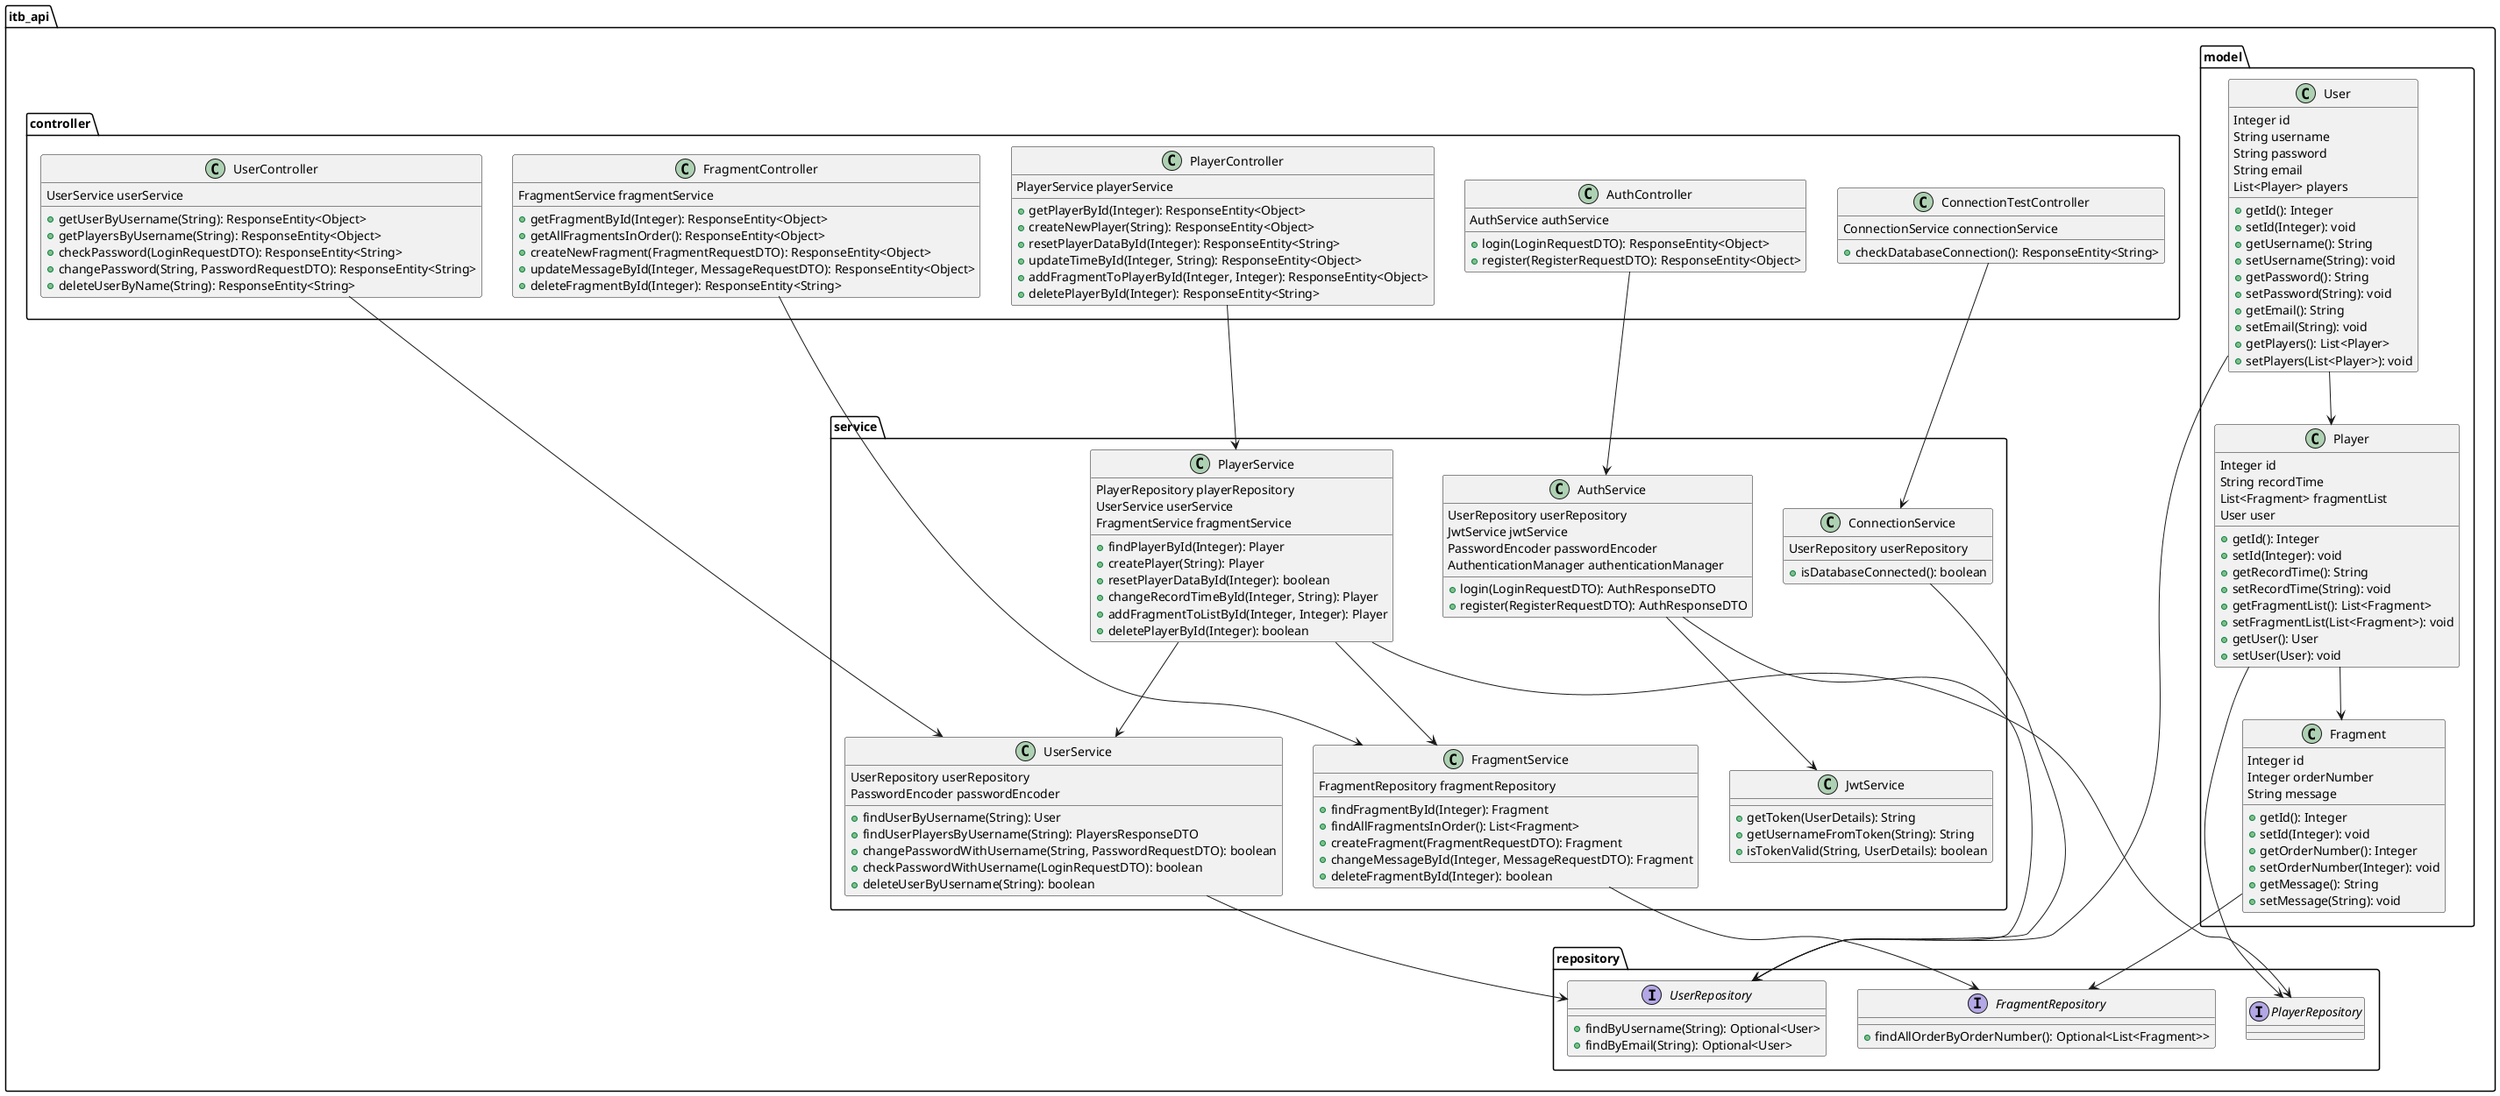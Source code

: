 @startuml itb_api_diagram
top to bottom direction

package itb_api.model {
    class User {
        Integer id
        String username
        String password
        String email
        List<Player> players
        + getId(): Integer
        + setId(Integer): void
        + getUsername(): String
        + setUsername(String): void
        + getPassword(): String
        + setPassword(String): void
        + getEmail(): String
        + setEmail(String): void
        + getPlayers(): List<Player>
        + setPlayers(List<Player>): void
    }

    class Player {
        Integer id
        String recordTime
        List<Fragment> fragmentList
        User user
        + getId(): Integer
        + setId(Integer): void
        + getRecordTime(): String
        + setRecordTime(String): void
        + getFragmentList(): List<Fragment>
        + setFragmentList(List<Fragment>): void
        + getUser(): User
        + setUser(User): void
    }

    class Fragment {
        Integer id
        Integer orderNumber
        String message
        + getId(): Integer
        + setId(Integer): void
        + getOrderNumber(): Integer
        + setOrderNumber(Integer): void
        + getMessage(): String
        + setMessage(String): void
    }
}

package itb_api.repository {
    interface UserRepository {
        + findByUsername(String): Optional<User>
        + findByEmail(String): Optional<User>
    }

    interface PlayerRepository {
    }

    interface FragmentRepository {
        + findAllOrderByOrderNumber(): Optional<List<Fragment>>
    }
}

package itb_api.service {
    class UserService {
        UserRepository userRepository
        PasswordEncoder passwordEncoder
        + findUserByUsername(String): User
        + findUserPlayersByUsername(String): PlayersResponseDTO
        + changePasswordWithUsername(String, PasswordRequestDTO): boolean
        + checkPasswordWithUsername(LoginRequestDTO): boolean
        + deleteUserByUsername(String): boolean
    }

    class PlayerService {
        PlayerRepository playerRepository
        UserService userService
        FragmentService fragmentService
        + findPlayerById(Integer): Player
        + createPlayer(String): Player
        + resetPlayerDataById(Integer): boolean
        + changeRecordTimeById(Integer, String): Player
        + addFragmentToListById(Integer, Integer): Player
        + deletePlayerById(Integer): boolean
    }

    class FragmentService {
        FragmentRepository fragmentRepository
        + findFragmentById(Integer): Fragment
        + findAllFragmentsInOrder(): List<Fragment>
        + createFragment(FragmentRequestDTO): Fragment
        + changeMessageById(Integer, MessageRequestDTO): Fragment
        + deleteFragmentById(Integer): boolean
    }

    class JwtService {
        + getToken(UserDetails): String
        + getUsernameFromToken(String): String
        + isTokenValid(String, UserDetails): boolean
    }

    class AuthService {
        UserRepository userRepository
        JwtService jwtService
        PasswordEncoder passwordEncoder
        AuthenticationManager authenticationManager
        + login(LoginRequestDTO): AuthResponseDTO
        + register(RegisterRequestDTO): AuthResponseDTO
    }

    class ConnectionService {
        UserRepository userRepository
        + isDatabaseConnected(): boolean
    }
}

package itb_api.controller {
    class UserController {
        UserService userService
        + getUserByUsername(String): ResponseEntity<Object>
        + getPlayersByUsername(String): ResponseEntity<Object>
        + checkPassword(LoginRequestDTO): ResponseEntity<String>
        + changePassword(String, PasswordRequestDTO): ResponseEntity<String>
        + deleteUserByName(String): ResponseEntity<String>
    }

    class PlayerController {
        PlayerService playerService
        + getPlayerById(Integer): ResponseEntity<Object>
        + createNewPlayer(String): ResponseEntity<Object>
        + resetPlayerDataById(Integer): ResponseEntity<String>
        + updateTimeById(Integer, String): ResponseEntity<Object>
        + addFragmentToPlayerById(Integer, Integer): ResponseEntity<Object>
        + deletePlayerById(Integer): ResponseEntity<String>
    }

    class FragmentController {
        FragmentService fragmentService
        + getFragmentById(Integer): ResponseEntity<Object>
        + getAllFragmentsInOrder(): ResponseEntity<Object>
        + createNewFragment(FragmentRequestDTO): ResponseEntity<Object>
        + updateMessageById(Integer, MessageRequestDTO): ResponseEntity<Object>
        + deleteFragmentById(Integer): ResponseEntity<String>
    }

    class ConnectionTestController {
        ConnectionService connectionService
        + checkDatabaseConnection(): ResponseEntity<String>
    }

    class AuthController {
        AuthService authService
        + login(LoginRequestDTO): ResponseEntity<Object>
        + register(RegisterRequestDTO): ResponseEntity<Object>
    }
}

User --> UserRepository
Player --> PlayerRepository
Fragment --> FragmentRepository
User --> Player
Player --> Fragment
UserService --> UserRepository
PlayerService --> PlayerRepository
PlayerService --> UserService
PlayerService --> FragmentService
FragmentService --> FragmentRepository
AuthService --> UserRepository
AuthService --> JwtService
ConnectionService --> UserRepository
UserController --> UserService
PlayerController --> PlayerService
FragmentController --> FragmentService
ConnectionTestController --> ConnectionService
AuthController --> AuthService

@enduml